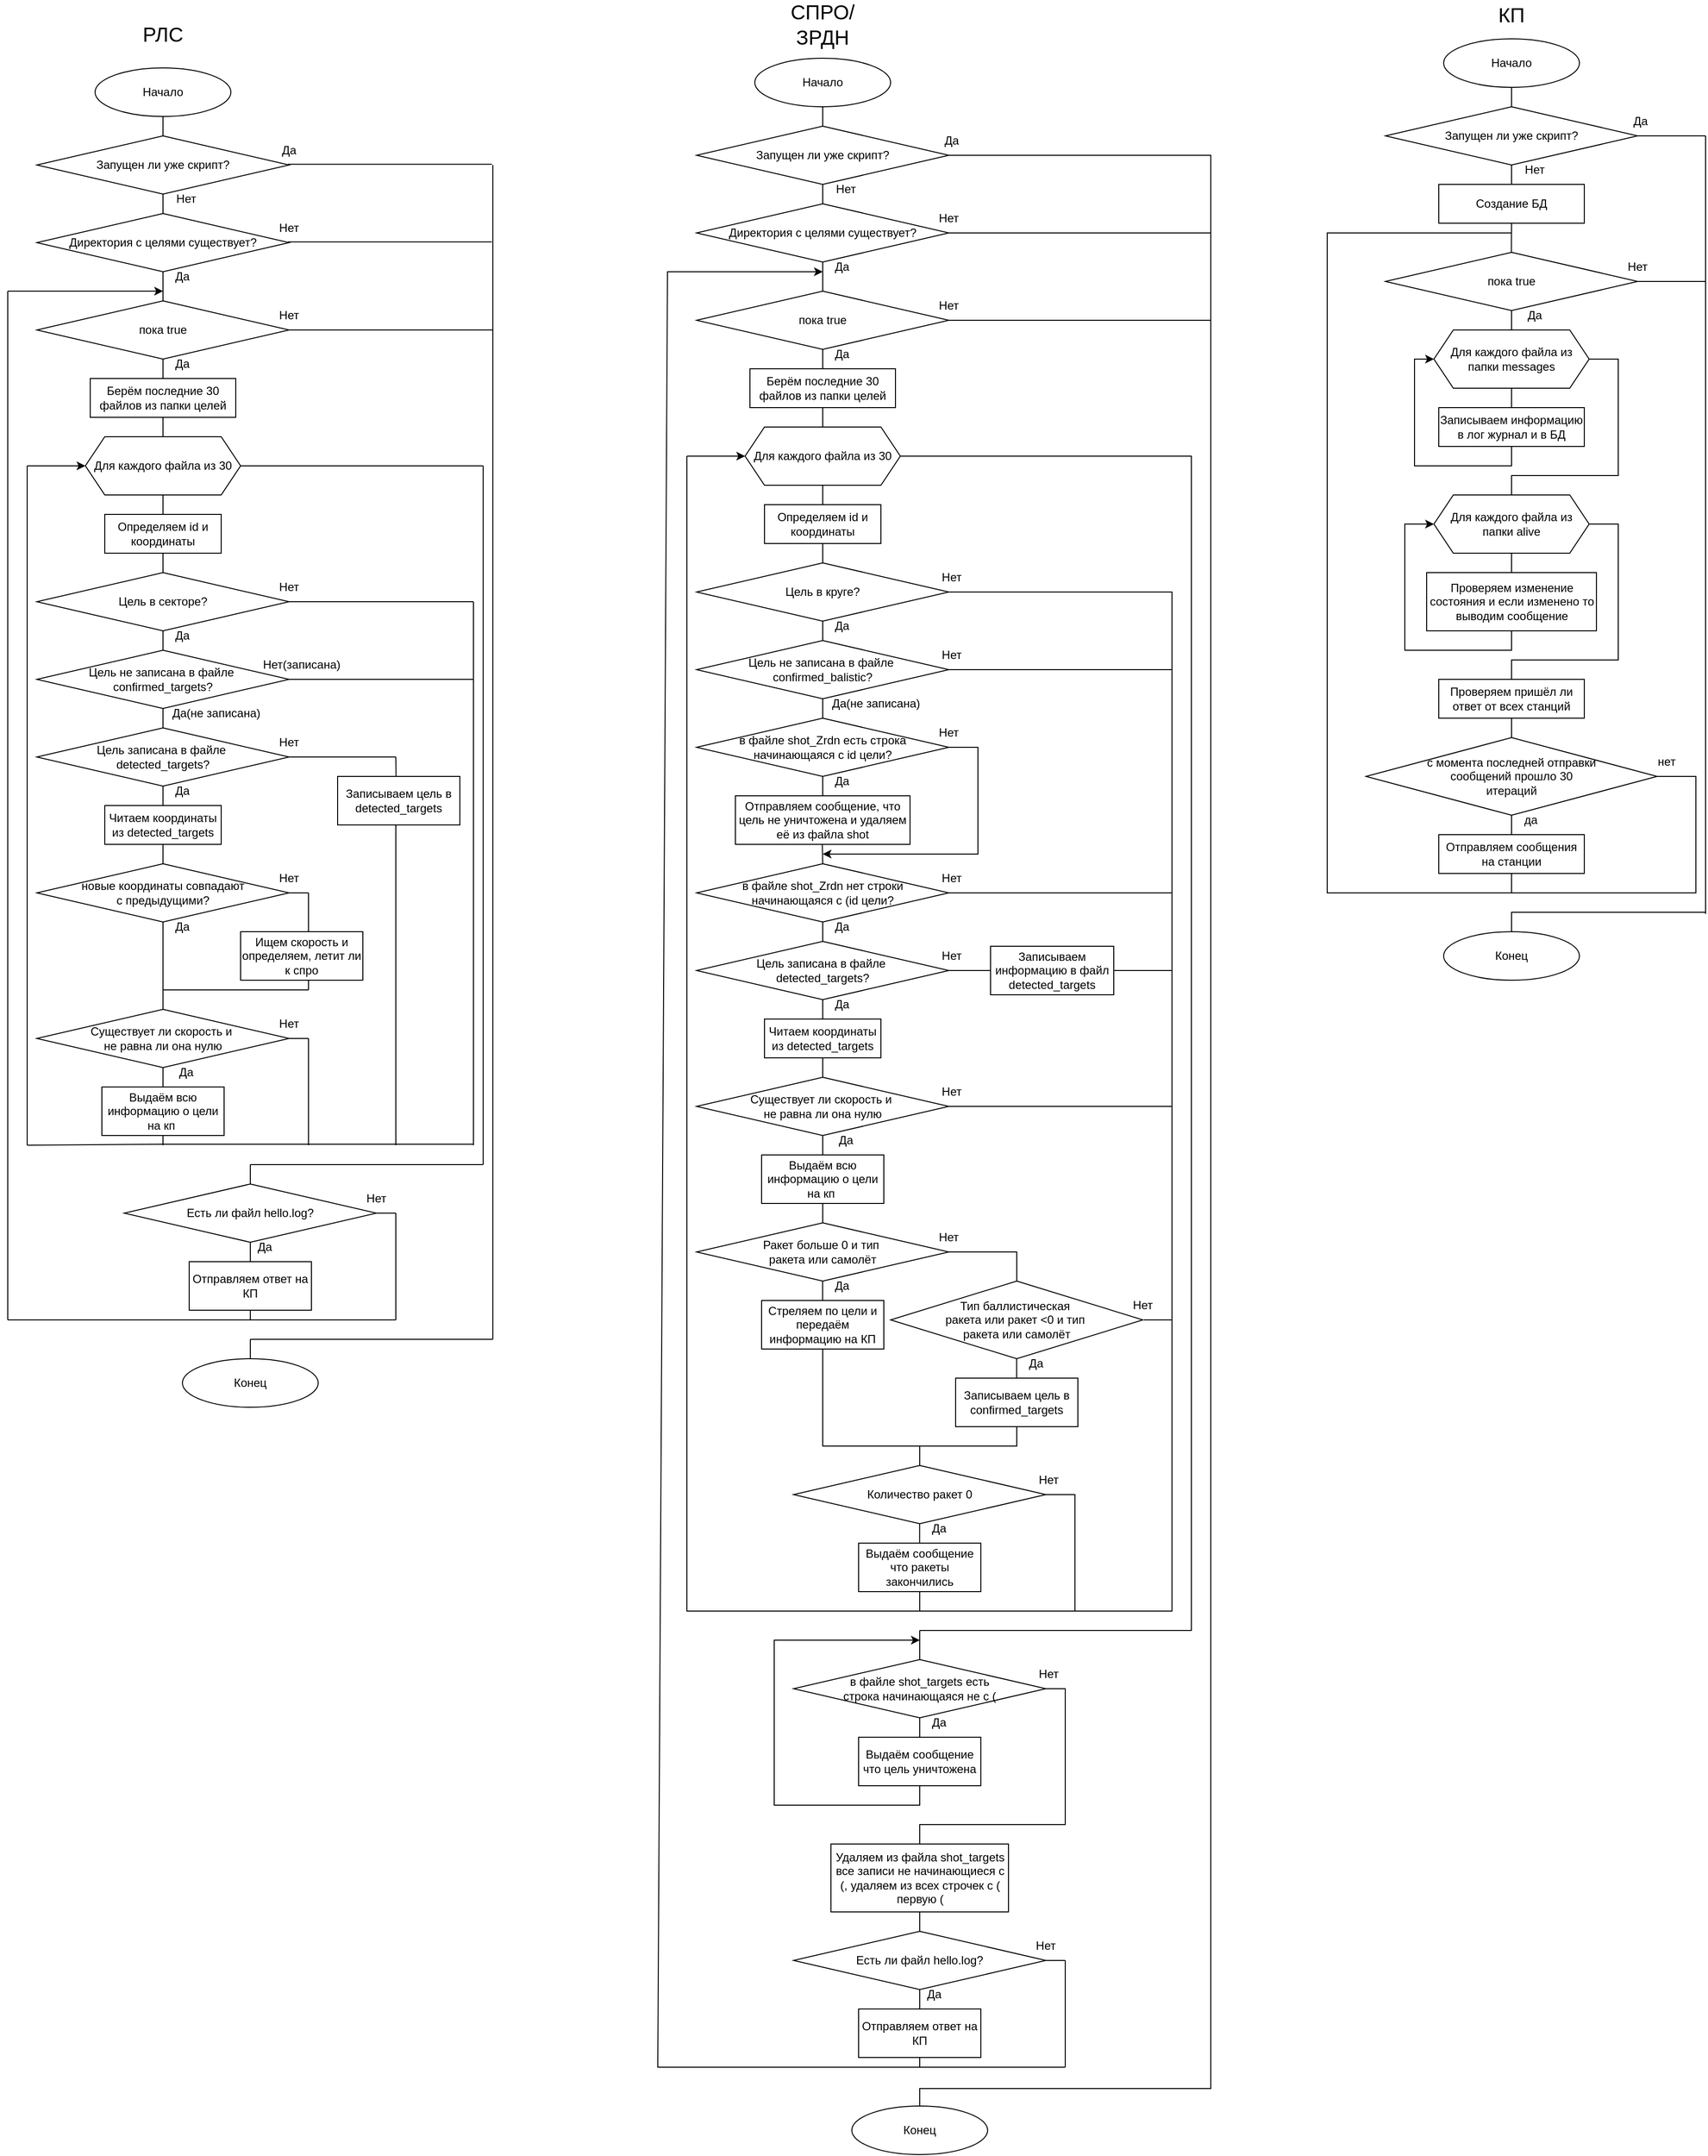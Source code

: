 <mxfile version="24.2.2" type="device">
  <diagram name="Страница — 1" id="NIEix_2eRefCxbuhjuAI">
    <mxGraphModel dx="1235" dy="665" grid="1" gridSize="10" guides="1" tooltips="1" connect="1" arrows="1" fold="1" page="0" pageScale="1" pageWidth="827" pageHeight="1169" math="0" shadow="0">
      <root>
        <mxCell id="0" />
        <mxCell id="1" parent="0" />
        <mxCell id="HSKEiskq7TPcoVnGIEx2-1" value="Начало" style="ellipse;whiteSpace=wrap;html=1;" parent="1" vertex="1">
          <mxGeometry x="110" y="90" width="140" height="50" as="geometry" />
        </mxCell>
        <mxCell id="HSKEiskq7TPcoVnGIEx2-3" value="&lt;font style=&quot;font-size: 21px;&quot;&gt;РЛС&lt;/font&gt;" style="text;html=1;align=center;verticalAlign=middle;whiteSpace=wrap;rounded=0;" parent="1" vertex="1">
          <mxGeometry x="150" y="40" width="60" height="30" as="geometry" />
        </mxCell>
        <mxCell id="HSKEiskq7TPcoVnGIEx2-4" value="Запущен ли уже скрипт?" style="rhombus;whiteSpace=wrap;html=1;" parent="1" vertex="1">
          <mxGeometry x="50" y="160" width="260" height="60" as="geometry" />
        </mxCell>
        <mxCell id="HSKEiskq7TPcoVnGIEx2-5" value="" style="endArrow=none;html=1;rounded=0;exitX=0.5;exitY=0;exitDx=0;exitDy=0;" parent="1" source="HSKEiskq7TPcoVnGIEx2-4" edge="1">
          <mxGeometry width="50" height="50" relative="1" as="geometry">
            <mxPoint x="130" y="190" as="sourcePoint" />
            <mxPoint x="180" y="140" as="targetPoint" />
          </mxGeometry>
        </mxCell>
        <mxCell id="HSKEiskq7TPcoVnGIEx2-9" value="Директория с целями существует?" style="rhombus;whiteSpace=wrap;html=1;" parent="1" vertex="1">
          <mxGeometry x="50" y="240" width="260" height="60" as="geometry" />
        </mxCell>
        <mxCell id="HSKEiskq7TPcoVnGIEx2-10" value="" style="endArrow=none;html=1;rounded=0;exitX=0.5;exitY=0;exitDx=0;exitDy=0;" parent="1" source="HSKEiskq7TPcoVnGIEx2-19" edge="1">
          <mxGeometry width="50" height="50" relative="1" as="geometry">
            <mxPoint x="180" y="320" as="sourcePoint" />
            <mxPoint x="180" y="300" as="targetPoint" />
          </mxGeometry>
        </mxCell>
        <mxCell id="HSKEiskq7TPcoVnGIEx2-11" value="Да" style="text;html=1;align=center;verticalAlign=middle;whiteSpace=wrap;rounded=0;" parent="1" vertex="1">
          <mxGeometry x="170" y="290" width="60" height="30" as="geometry" />
        </mxCell>
        <mxCell id="HSKEiskq7TPcoVnGIEx2-15" value="Да" style="text;html=1;align=center;verticalAlign=middle;whiteSpace=wrap;rounded=0;" parent="1" vertex="1">
          <mxGeometry x="280" y="160" width="60" height="30" as="geometry" />
        </mxCell>
        <mxCell id="HSKEiskq7TPcoVnGIEx2-19" value="пока true" style="rhombus;whiteSpace=wrap;html=1;" parent="1" vertex="1">
          <mxGeometry x="50" y="330" width="260" height="60" as="geometry" />
        </mxCell>
        <mxCell id="HSKEiskq7TPcoVnGIEx2-22" value="" style="endArrow=none;html=1;rounded=0;exitX=0.5;exitY=0;exitDx=0;exitDy=0;" parent="1" edge="1">
          <mxGeometry width="50" height="50" relative="1" as="geometry">
            <mxPoint x="180" y="420" as="sourcePoint" />
            <mxPoint x="180" y="390" as="targetPoint" />
          </mxGeometry>
        </mxCell>
        <mxCell id="HSKEiskq7TPcoVnGIEx2-23" value="Да" style="text;html=1;align=center;verticalAlign=middle;whiteSpace=wrap;rounded=0;" parent="1" vertex="1">
          <mxGeometry x="170" y="380" width="60" height="30" as="geometry" />
        </mxCell>
        <mxCell id="HSKEiskq7TPcoVnGIEx2-24" value="Берём последние 30 файлов из папки целей" style="rounded=0;whiteSpace=wrap;html=1;" parent="1" vertex="1">
          <mxGeometry x="105" y="410" width="150" height="40" as="geometry" />
        </mxCell>
        <mxCell id="HSKEiskq7TPcoVnGIEx2-25" value="" style="endArrow=none;html=1;rounded=0;" parent="1" edge="1">
          <mxGeometry width="50" height="50" relative="1" as="geometry">
            <mxPoint x="180" y="470" as="sourcePoint" />
            <mxPoint x="180" y="450" as="targetPoint" />
          </mxGeometry>
        </mxCell>
        <mxCell id="HSKEiskq7TPcoVnGIEx2-26" value="Для каждого файла из 30" style="shape=hexagon;perimeter=hexagonPerimeter2;whiteSpace=wrap;html=1;fixedSize=1;" parent="1" vertex="1">
          <mxGeometry x="100" y="470" width="160" height="60" as="geometry" />
        </mxCell>
        <mxCell id="HSKEiskq7TPcoVnGIEx2-27" value="Определяем id и координаты" style="rounded=0;whiteSpace=wrap;html=1;" parent="1" vertex="1">
          <mxGeometry x="120" y="550" width="120" height="40" as="geometry" />
        </mxCell>
        <mxCell id="HSKEiskq7TPcoVnGIEx2-28" value="" style="endArrow=none;html=1;rounded=0;exitX=0.5;exitY=0;exitDx=0;exitDy=0;" parent="1" source="HSKEiskq7TPcoVnGIEx2-27" edge="1">
          <mxGeometry width="50" height="50" relative="1" as="geometry">
            <mxPoint x="130" y="580" as="sourcePoint" />
            <mxPoint x="180" y="530" as="targetPoint" />
          </mxGeometry>
        </mxCell>
        <mxCell id="HSKEiskq7TPcoVnGIEx2-29" value="" style="endArrow=none;html=1;rounded=0;" parent="1" edge="1">
          <mxGeometry width="50" height="50" relative="1" as="geometry">
            <mxPoint x="180" y="610" as="sourcePoint" />
            <mxPoint x="180" y="590" as="targetPoint" />
          </mxGeometry>
        </mxCell>
        <mxCell id="HSKEiskq7TPcoVnGIEx2-30" value="Цель в секторе?" style="rhombus;whiteSpace=wrap;html=1;" parent="1" vertex="1">
          <mxGeometry x="50" y="610" width="260" height="60" as="geometry" />
        </mxCell>
        <mxCell id="HSKEiskq7TPcoVnGIEx2-31" value="" style="endArrow=none;html=1;rounded=0;" parent="1" edge="1">
          <mxGeometry width="50" height="50" relative="1" as="geometry">
            <mxPoint x="310" y="640" as="sourcePoint" />
            <mxPoint x="500" y="640" as="targetPoint" />
          </mxGeometry>
        </mxCell>
        <mxCell id="HSKEiskq7TPcoVnGIEx2-32" value="" style="endArrow=none;html=1;rounded=0;" parent="1" edge="1">
          <mxGeometry width="50" height="50" relative="1" as="geometry">
            <mxPoint x="180" y="690" as="sourcePoint" />
            <mxPoint x="180" y="670" as="targetPoint" />
          </mxGeometry>
        </mxCell>
        <mxCell id="HSKEiskq7TPcoVnGIEx2-33" value="Да" style="text;html=1;align=center;verticalAlign=middle;whiteSpace=wrap;rounded=0;" parent="1" vertex="1">
          <mxGeometry x="170" y="660" width="60" height="30" as="geometry" />
        </mxCell>
        <mxCell id="HSKEiskq7TPcoVnGIEx2-36" value="Цель не записана в файле&amp;nbsp;&lt;div&gt;confirmed_targets?&lt;/div&gt;" style="rhombus;whiteSpace=wrap;html=1;" parent="1" vertex="1">
          <mxGeometry x="50" y="690" width="260" height="60" as="geometry" />
        </mxCell>
        <mxCell id="HSKEiskq7TPcoVnGIEx2-37" value="" style="endArrow=none;html=1;rounded=0;" parent="1" edge="1">
          <mxGeometry width="50" height="50" relative="1" as="geometry">
            <mxPoint x="180" y="770" as="sourcePoint" />
            <mxPoint x="180" y="750" as="targetPoint" />
          </mxGeometry>
        </mxCell>
        <mxCell id="HSKEiskq7TPcoVnGIEx2-38" value="Да(не записана)" style="text;html=1;align=center;verticalAlign=middle;whiteSpace=wrap;rounded=0;" parent="1" vertex="1">
          <mxGeometry x="160" y="740" width="150" height="30" as="geometry" />
        </mxCell>
        <mxCell id="HSKEiskq7TPcoVnGIEx2-41" value="" style="endArrow=none;html=1;rounded=0;" parent="1" edge="1">
          <mxGeometry width="50" height="50" relative="1" as="geometry">
            <mxPoint x="310" y="720" as="sourcePoint" />
            <mxPoint x="500" y="720" as="targetPoint" />
          </mxGeometry>
        </mxCell>
        <mxCell id="HSKEiskq7TPcoVnGIEx2-42" value="Цель записана в файле&amp;nbsp;&lt;div&gt;detected_targets?&lt;/div&gt;" style="rhombus;whiteSpace=wrap;html=1;" parent="1" vertex="1">
          <mxGeometry x="50" y="770" width="260" height="60" as="geometry" />
        </mxCell>
        <mxCell id="HSKEiskq7TPcoVnGIEx2-43" value="" style="endArrow=none;html=1;rounded=0;" parent="1" edge="1">
          <mxGeometry width="50" height="50" relative="1" as="geometry">
            <mxPoint x="180" y="850" as="sourcePoint" />
            <mxPoint x="180" y="830" as="targetPoint" />
          </mxGeometry>
        </mxCell>
        <mxCell id="HSKEiskq7TPcoVnGIEx2-44" value="Да" style="text;html=1;align=center;verticalAlign=middle;whiteSpace=wrap;rounded=0;" parent="1" vertex="1">
          <mxGeometry x="170" y="820" width="60" height="30" as="geometry" />
        </mxCell>
        <mxCell id="HSKEiskq7TPcoVnGIEx2-46" value="Читаем координаты из detected_targets" style="rounded=0;whiteSpace=wrap;html=1;" parent="1" vertex="1">
          <mxGeometry x="120" y="850" width="120" height="40" as="geometry" />
        </mxCell>
        <mxCell id="HSKEiskq7TPcoVnGIEx2-47" value="" style="endArrow=none;html=1;rounded=0;" parent="1" edge="1">
          <mxGeometry width="50" height="50" relative="1" as="geometry">
            <mxPoint x="180" y="910" as="sourcePoint" />
            <mxPoint x="180" y="890" as="targetPoint" />
          </mxGeometry>
        </mxCell>
        <mxCell id="HSKEiskq7TPcoVnGIEx2-48" value="новые координаты&amp;nbsp;&lt;span style=&quot;background-color: initial;&quot;&gt;совпадают&lt;/span&gt;&lt;div&gt;&lt;div&gt;с предыдущими?&lt;/div&gt;&lt;/div&gt;" style="rhombus;whiteSpace=wrap;html=1;" parent="1" vertex="1">
          <mxGeometry x="50" y="910" width="260" height="60" as="geometry" />
        </mxCell>
        <mxCell id="HSKEiskq7TPcoVnGIEx2-49" value="" style="endArrow=none;html=1;rounded=0;" parent="1" edge="1">
          <mxGeometry width="50" height="50" relative="1" as="geometry">
            <mxPoint x="180" y="1040" as="sourcePoint" />
            <mxPoint x="180" y="970" as="targetPoint" />
          </mxGeometry>
        </mxCell>
        <mxCell id="HSKEiskq7TPcoVnGIEx2-50" value="Да" style="text;html=1;align=center;verticalAlign=middle;whiteSpace=wrap;rounded=0;" parent="1" vertex="1">
          <mxGeometry x="170" y="960" width="60" height="30" as="geometry" />
        </mxCell>
        <mxCell id="HSKEiskq7TPcoVnGIEx2-51" value="" style="endArrow=none;html=1;rounded=0;" parent="1" source="HSKEiskq7TPcoVnGIEx2-9" edge="1">
          <mxGeometry width="50" height="50" relative="1" as="geometry">
            <mxPoint x="130" y="270" as="sourcePoint" />
            <mxPoint x="180" y="220" as="targetPoint" />
          </mxGeometry>
        </mxCell>
        <mxCell id="HSKEiskq7TPcoVnGIEx2-55" value="" style="endArrow=none;html=1;rounded=0;" parent="1" edge="1">
          <mxGeometry width="50" height="50" relative="1" as="geometry">
            <mxPoint x="310" y="940" as="sourcePoint" />
            <mxPoint x="330" y="940" as="targetPoint" />
          </mxGeometry>
        </mxCell>
        <mxCell id="HSKEiskq7TPcoVnGIEx2-56" value="" style="endArrow=none;html=1;rounded=0;" parent="1" edge="1">
          <mxGeometry width="50" height="50" relative="1" as="geometry">
            <mxPoint x="330" y="980" as="sourcePoint" />
            <mxPoint x="330" y="940" as="targetPoint" />
          </mxGeometry>
        </mxCell>
        <mxCell id="HSKEiskq7TPcoVnGIEx2-58" value="Ищем скорость и определяем, летит ли к спро" style="rounded=0;whiteSpace=wrap;html=1;" parent="1" vertex="1">
          <mxGeometry x="260" y="980" width="126" height="50" as="geometry" />
        </mxCell>
        <mxCell id="HSKEiskq7TPcoVnGIEx2-59" value="Нет" style="text;html=1;align=center;verticalAlign=middle;whiteSpace=wrap;rounded=0;" parent="1" vertex="1">
          <mxGeometry x="280" y="910" width="60" height="30" as="geometry" />
        </mxCell>
        <mxCell id="HSKEiskq7TPcoVnGIEx2-60" value="" style="endArrow=none;html=1;rounded=0;" parent="1" edge="1">
          <mxGeometry width="50" height="50" relative="1" as="geometry">
            <mxPoint x="330" y="1040" as="sourcePoint" />
            <mxPoint x="330" y="1030" as="targetPoint" />
          </mxGeometry>
        </mxCell>
        <mxCell id="HSKEiskq7TPcoVnGIEx2-61" value="" style="endArrow=none;html=1;rounded=0;" parent="1" edge="1">
          <mxGeometry width="50" height="50" relative="1" as="geometry">
            <mxPoint x="180" y="1040" as="sourcePoint" />
            <mxPoint x="330" y="1040" as="targetPoint" />
          </mxGeometry>
        </mxCell>
        <mxCell id="HSKEiskq7TPcoVnGIEx2-62" value="" style="endArrow=none;html=1;rounded=0;" parent="1" edge="1">
          <mxGeometry width="50" height="50" relative="1" as="geometry">
            <mxPoint x="180" y="1060" as="sourcePoint" />
            <mxPoint x="180" y="1040" as="targetPoint" />
          </mxGeometry>
        </mxCell>
        <mxCell id="HSKEiskq7TPcoVnGIEx2-63" value="Существует ли скорость и&amp;nbsp;&lt;div&gt;не&lt;span style=&quot;background-color: initial;&quot;&gt;&amp;nbsp;равна ли она нулю&lt;/span&gt;&lt;/div&gt;" style="rhombus;whiteSpace=wrap;html=1;" parent="1" vertex="1">
          <mxGeometry x="50" y="1060" width="260" height="60" as="geometry" />
        </mxCell>
        <mxCell id="HSKEiskq7TPcoVnGIEx2-64" value="" style="endArrow=none;html=1;rounded=0;" parent="1" edge="1">
          <mxGeometry width="50" height="50" relative="1" as="geometry">
            <mxPoint x="180" y="1140" as="sourcePoint" />
            <mxPoint x="180" y="1120" as="targetPoint" />
          </mxGeometry>
        </mxCell>
        <mxCell id="HSKEiskq7TPcoVnGIEx2-65" value="Да" style="text;html=1;align=center;verticalAlign=middle;whiteSpace=wrap;rounded=0;" parent="1" vertex="1">
          <mxGeometry x="174" y="1110" width="60" height="30" as="geometry" />
        </mxCell>
        <mxCell id="HSKEiskq7TPcoVnGIEx2-66" value="Выдаём всю информацию о цели на кп&amp;nbsp;" style="rounded=0;whiteSpace=wrap;html=1;" parent="1" vertex="1">
          <mxGeometry x="117" y="1140" width="126" height="50" as="geometry" />
        </mxCell>
        <mxCell id="HSKEiskq7TPcoVnGIEx2-68" value="" style="endArrow=none;html=1;rounded=0;" parent="1" edge="1">
          <mxGeometry width="50" height="50" relative="1" as="geometry">
            <mxPoint x="310" y="1090" as="sourcePoint" />
            <mxPoint x="330" y="1090" as="targetPoint" />
          </mxGeometry>
        </mxCell>
        <mxCell id="HSKEiskq7TPcoVnGIEx2-69" value="" style="endArrow=none;html=1;rounded=0;" parent="1" edge="1">
          <mxGeometry width="50" height="50" relative="1" as="geometry">
            <mxPoint x="330" y="1200" as="sourcePoint" />
            <mxPoint x="330" y="1090" as="targetPoint" />
          </mxGeometry>
        </mxCell>
        <mxCell id="HSKEiskq7TPcoVnGIEx2-70" value="Нет" style="text;html=1;align=center;verticalAlign=middle;whiteSpace=wrap;rounded=0;" parent="1" vertex="1">
          <mxGeometry x="280" y="1060" width="60" height="30" as="geometry" />
        </mxCell>
        <mxCell id="HSKEiskq7TPcoVnGIEx2-71" value="" style="endArrow=none;html=1;rounded=0;" parent="1" edge="1">
          <mxGeometry width="50" height="50" relative="1" as="geometry">
            <mxPoint x="180" y="1199" as="sourcePoint" />
            <mxPoint x="500" y="1199" as="targetPoint" />
          </mxGeometry>
        </mxCell>
        <mxCell id="HSKEiskq7TPcoVnGIEx2-72" value="" style="endArrow=none;html=1;rounded=0;" parent="1" edge="1">
          <mxGeometry width="50" height="50" relative="1" as="geometry">
            <mxPoint x="180" y="1200" as="sourcePoint" />
            <mxPoint x="180" y="1190" as="targetPoint" />
          </mxGeometry>
        </mxCell>
        <mxCell id="HSKEiskq7TPcoVnGIEx2-73" value="" style="endArrow=none;html=1;rounded=0;" parent="1" edge="1">
          <mxGeometry width="50" height="50" relative="1" as="geometry">
            <mxPoint x="310" y="800" as="sourcePoint" />
            <mxPoint x="420" y="800" as="targetPoint" />
          </mxGeometry>
        </mxCell>
        <mxCell id="HSKEiskq7TPcoVnGIEx2-74" value="Нет" style="text;html=1;align=center;verticalAlign=middle;whiteSpace=wrap;rounded=0;" parent="1" vertex="1">
          <mxGeometry x="280" y="770" width="60" height="30" as="geometry" />
        </mxCell>
        <mxCell id="HSKEiskq7TPcoVnGIEx2-75" value="Записываем цель в detected_targets" style="rounded=0;whiteSpace=wrap;html=1;" parent="1" vertex="1">
          <mxGeometry x="360" y="820" width="126" height="50" as="geometry" />
        </mxCell>
        <mxCell id="HSKEiskq7TPcoVnGIEx2-76" value="" style="endArrow=none;html=1;rounded=0;exitX=0.478;exitY=-0.006;exitDx=0;exitDy=0;exitPerimeter=0;" parent="1" source="HSKEiskq7TPcoVnGIEx2-75" edge="1">
          <mxGeometry width="50" height="50" relative="1" as="geometry">
            <mxPoint x="370" y="850" as="sourcePoint" />
            <mxPoint x="420" y="800" as="targetPoint" />
          </mxGeometry>
        </mxCell>
        <mxCell id="HSKEiskq7TPcoVnGIEx2-77" value="" style="endArrow=none;html=1;rounded=0;" parent="1" edge="1">
          <mxGeometry width="50" height="50" relative="1" as="geometry">
            <mxPoint x="420" y="1200" as="sourcePoint" />
            <mxPoint x="420" y="870" as="targetPoint" />
          </mxGeometry>
        </mxCell>
        <mxCell id="HSKEiskq7TPcoVnGIEx2-79" value="Нет(записана)" style="text;html=1;align=center;verticalAlign=middle;whiteSpace=wrap;rounded=0;" parent="1" vertex="1">
          <mxGeometry x="293" y="690" width="60" height="30" as="geometry" />
        </mxCell>
        <mxCell id="HSKEiskq7TPcoVnGIEx2-80" value="Нет" style="text;html=1;align=center;verticalAlign=middle;whiteSpace=wrap;rounded=0;" parent="1" vertex="1">
          <mxGeometry x="280" y="610" width="60" height="30" as="geometry" />
        </mxCell>
        <mxCell id="HSKEiskq7TPcoVnGIEx2-81" value="" style="endArrow=none;html=1;rounded=0;" parent="1" edge="1">
          <mxGeometry width="50" height="50" relative="1" as="geometry">
            <mxPoint x="500" y="1200" as="sourcePoint" />
            <mxPoint x="500" y="640" as="targetPoint" />
          </mxGeometry>
        </mxCell>
        <mxCell id="HSKEiskq7TPcoVnGIEx2-82" value="" style="endArrow=none;html=1;rounded=0;" parent="1" edge="1">
          <mxGeometry width="50" height="50" relative="1" as="geometry">
            <mxPoint x="40" y="1200" as="sourcePoint" />
            <mxPoint x="180" y="1199" as="targetPoint" />
          </mxGeometry>
        </mxCell>
        <mxCell id="HSKEiskq7TPcoVnGIEx2-84" value="" style="endArrow=none;html=1;rounded=0;" parent="1" edge="1">
          <mxGeometry width="50" height="50" relative="1" as="geometry">
            <mxPoint x="40" y="1200" as="sourcePoint" />
            <mxPoint x="40" y="500" as="targetPoint" />
          </mxGeometry>
        </mxCell>
        <mxCell id="HSKEiskq7TPcoVnGIEx2-85" value="" style="endArrow=classic;html=1;rounded=0;entryX=0;entryY=0.5;entryDx=0;entryDy=0;" parent="1" target="HSKEiskq7TPcoVnGIEx2-26" edge="1">
          <mxGeometry width="50" height="50" relative="1" as="geometry">
            <mxPoint x="40" y="500" as="sourcePoint" />
            <mxPoint x="90" y="450" as="targetPoint" />
          </mxGeometry>
        </mxCell>
        <mxCell id="HSKEiskq7TPcoVnGIEx2-86" value="" style="endArrow=none;html=1;rounded=0;" parent="1" edge="1">
          <mxGeometry width="50" height="50" relative="1" as="geometry">
            <mxPoint x="260" y="500" as="sourcePoint" />
            <mxPoint x="510" y="500" as="targetPoint" />
          </mxGeometry>
        </mxCell>
        <mxCell id="HSKEiskq7TPcoVnGIEx2-87" value="" style="endArrow=none;html=1;rounded=0;" parent="1" edge="1">
          <mxGeometry width="50" height="50" relative="1" as="geometry">
            <mxPoint x="510" y="1220" as="sourcePoint" />
            <mxPoint x="510" y="500" as="targetPoint" />
          </mxGeometry>
        </mxCell>
        <mxCell id="HSKEiskq7TPcoVnGIEx2-88" value="" style="endArrow=none;html=1;rounded=0;" parent="1" edge="1">
          <mxGeometry width="50" height="50" relative="1" as="geometry">
            <mxPoint x="270" y="1220" as="sourcePoint" />
            <mxPoint x="510" y="1220" as="targetPoint" />
          </mxGeometry>
        </mxCell>
        <mxCell id="HSKEiskq7TPcoVnGIEx2-89" value="" style="endArrow=none;html=1;rounded=0;" parent="1" edge="1">
          <mxGeometry width="50" height="50" relative="1" as="geometry">
            <mxPoint x="270" y="1240" as="sourcePoint" />
            <mxPoint x="270" y="1220" as="targetPoint" />
          </mxGeometry>
        </mxCell>
        <mxCell id="HSKEiskq7TPcoVnGIEx2-90" value="Есть ли файл hello.log?" style="rhombus;whiteSpace=wrap;html=1;" parent="1" vertex="1">
          <mxGeometry x="140" y="1240" width="260" height="60" as="geometry" />
        </mxCell>
        <mxCell id="HSKEiskq7TPcoVnGIEx2-91" value="" style="endArrow=none;html=1;rounded=0;" parent="1" edge="1">
          <mxGeometry width="50" height="50" relative="1" as="geometry">
            <mxPoint x="270" y="1320" as="sourcePoint" />
            <mxPoint x="270" y="1300" as="targetPoint" />
          </mxGeometry>
        </mxCell>
        <mxCell id="HSKEiskq7TPcoVnGIEx2-92" value="Да" style="text;html=1;align=center;verticalAlign=middle;whiteSpace=wrap;rounded=0;" parent="1" vertex="1">
          <mxGeometry x="255" y="1290" width="60" height="30" as="geometry" />
        </mxCell>
        <mxCell id="HSKEiskq7TPcoVnGIEx2-94" value="Отправляем ответ на КП" style="rounded=0;whiteSpace=wrap;html=1;" parent="1" vertex="1">
          <mxGeometry x="207" y="1320" width="126" height="50" as="geometry" />
        </mxCell>
        <mxCell id="HSKEiskq7TPcoVnGIEx2-95" value="" style="endArrow=none;html=1;rounded=0;" parent="1" edge="1">
          <mxGeometry width="50" height="50" relative="1" as="geometry">
            <mxPoint x="400" y="1270" as="sourcePoint" />
            <mxPoint x="420" y="1270" as="targetPoint" />
          </mxGeometry>
        </mxCell>
        <mxCell id="HSKEiskq7TPcoVnGIEx2-96" value="" style="endArrow=none;html=1;rounded=0;" parent="1" edge="1">
          <mxGeometry width="50" height="50" relative="1" as="geometry">
            <mxPoint x="420" y="1380" as="sourcePoint" />
            <mxPoint x="420" y="1270" as="targetPoint" />
          </mxGeometry>
        </mxCell>
        <mxCell id="HSKEiskq7TPcoVnGIEx2-97" value="Нет" style="text;html=1;align=center;verticalAlign=middle;whiteSpace=wrap;rounded=0;" parent="1" vertex="1">
          <mxGeometry x="370" y="1240" width="60" height="30" as="geometry" />
        </mxCell>
        <mxCell id="HSKEiskq7TPcoVnGIEx2-98" value="" style="endArrow=none;html=1;rounded=0;" parent="1" edge="1">
          <mxGeometry width="50" height="50" relative="1" as="geometry">
            <mxPoint x="20" y="1380" as="sourcePoint" />
            <mxPoint x="420" y="1380" as="targetPoint" />
          </mxGeometry>
        </mxCell>
        <mxCell id="HSKEiskq7TPcoVnGIEx2-99" value="" style="endArrow=none;html=1;rounded=0;" parent="1" edge="1">
          <mxGeometry width="50" height="50" relative="1" as="geometry">
            <mxPoint x="270" y="1380" as="sourcePoint" />
            <mxPoint x="270" y="1370" as="targetPoint" />
          </mxGeometry>
        </mxCell>
        <mxCell id="HSKEiskq7TPcoVnGIEx2-100" value="" style="endArrow=none;html=1;rounded=0;" parent="1" edge="1">
          <mxGeometry width="50" height="50" relative="1" as="geometry">
            <mxPoint x="20" y="320" as="sourcePoint" />
            <mxPoint x="20" y="1380" as="targetPoint" />
          </mxGeometry>
        </mxCell>
        <mxCell id="HSKEiskq7TPcoVnGIEx2-101" value="" style="endArrow=classic;html=1;rounded=0;" parent="1" edge="1">
          <mxGeometry width="50" height="50" relative="1" as="geometry">
            <mxPoint x="20" y="320" as="sourcePoint" />
            <mxPoint x="180" y="320" as="targetPoint" />
          </mxGeometry>
        </mxCell>
        <mxCell id="HSKEiskq7TPcoVnGIEx2-104" value="" style="endArrow=none;html=1;rounded=0;" parent="1" edge="1">
          <mxGeometry width="50" height="50" relative="1" as="geometry">
            <mxPoint x="310" y="360" as="sourcePoint" />
            <mxPoint x="520" y="360" as="targetPoint" />
          </mxGeometry>
        </mxCell>
        <mxCell id="HSKEiskq7TPcoVnGIEx2-105" value="" style="endArrow=none;html=1;rounded=0;" parent="1" edge="1">
          <mxGeometry width="50" height="50" relative="1" as="geometry">
            <mxPoint x="309" y="269.29" as="sourcePoint" />
            <mxPoint x="519" y="269.29" as="targetPoint" />
          </mxGeometry>
        </mxCell>
        <mxCell id="HSKEiskq7TPcoVnGIEx2-106" value="" style="endArrow=none;html=1;rounded=0;" parent="1" edge="1">
          <mxGeometry width="50" height="50" relative="1" as="geometry">
            <mxPoint x="309" y="189.29" as="sourcePoint" />
            <mxPoint x="519" y="189.29" as="targetPoint" />
          </mxGeometry>
        </mxCell>
        <mxCell id="HSKEiskq7TPcoVnGIEx2-107" value="" style="endArrow=none;html=1;rounded=0;" parent="1" edge="1">
          <mxGeometry width="50" height="50" relative="1" as="geometry">
            <mxPoint x="520" y="1400" as="sourcePoint" />
            <mxPoint x="520" y="190" as="targetPoint" />
          </mxGeometry>
        </mxCell>
        <mxCell id="HSKEiskq7TPcoVnGIEx2-108" value="" style="endArrow=none;html=1;rounded=0;" parent="1" edge="1">
          <mxGeometry width="50" height="50" relative="1" as="geometry">
            <mxPoint x="270" y="1400" as="sourcePoint" />
            <mxPoint x="520" y="1400" as="targetPoint" />
          </mxGeometry>
        </mxCell>
        <mxCell id="HSKEiskq7TPcoVnGIEx2-109" value="" style="endArrow=none;html=1;rounded=0;" parent="1" edge="1">
          <mxGeometry width="50" height="50" relative="1" as="geometry">
            <mxPoint x="270" y="1420" as="sourcePoint" />
            <mxPoint x="270" y="1400" as="targetPoint" />
          </mxGeometry>
        </mxCell>
        <mxCell id="HSKEiskq7TPcoVnGIEx2-110" value="Конец" style="ellipse;whiteSpace=wrap;html=1;" parent="1" vertex="1">
          <mxGeometry x="200" y="1420" width="140" height="50" as="geometry" />
        </mxCell>
        <mxCell id="HSKEiskq7TPcoVnGIEx2-111" value="Нет" style="text;html=1;align=center;verticalAlign=middle;whiteSpace=wrap;rounded=0;" parent="1" vertex="1">
          <mxGeometry x="280" y="330" width="60" height="30" as="geometry" />
        </mxCell>
        <mxCell id="HSKEiskq7TPcoVnGIEx2-112" value="Нет" style="text;html=1;align=center;verticalAlign=middle;whiteSpace=wrap;rounded=0;" parent="1" vertex="1">
          <mxGeometry x="280" y="240" width="60" height="30" as="geometry" />
        </mxCell>
        <mxCell id="HSKEiskq7TPcoVnGIEx2-113" value="Нет" style="text;html=1;align=center;verticalAlign=middle;whiteSpace=wrap;rounded=0;" parent="1" vertex="1">
          <mxGeometry x="174" y="210" width="60" height="30" as="geometry" />
        </mxCell>
        <mxCell id="YSHtZD45V2EuvyDfiXRb-1" value="&lt;span style=&quot;font-size: 21px;&quot;&gt;СПРО/ЗРДН&lt;/span&gt;" style="text;html=1;align=center;verticalAlign=middle;whiteSpace=wrap;rounded=0;" parent="1" vertex="1">
          <mxGeometry x="830" y="30" width="60" height="30" as="geometry" />
        </mxCell>
        <mxCell id="YSHtZD45V2EuvyDfiXRb-2" value="Начало" style="ellipse;whiteSpace=wrap;html=1;" parent="1" vertex="1">
          <mxGeometry x="790" y="80" width="140" height="50" as="geometry" />
        </mxCell>
        <mxCell id="YSHtZD45V2EuvyDfiXRb-3" value="" style="endArrow=none;html=1;rounded=0;exitX=0.5;exitY=0;exitDx=0;exitDy=0;" parent="1" edge="1">
          <mxGeometry width="50" height="50" relative="1" as="geometry">
            <mxPoint x="860" y="150" as="sourcePoint" />
            <mxPoint x="860" y="130" as="targetPoint" />
          </mxGeometry>
        </mxCell>
        <mxCell id="YSHtZD45V2EuvyDfiXRb-4" value="Запущен ли уже скрипт?" style="rhombus;whiteSpace=wrap;html=1;" parent="1" vertex="1">
          <mxGeometry x="730" y="150" width="260" height="60" as="geometry" />
        </mxCell>
        <mxCell id="YSHtZD45V2EuvyDfiXRb-5" value="" style="endArrow=none;html=1;rounded=0;exitX=0.5;exitY=0;exitDx=0;exitDy=0;" parent="1" source="YSHtZD45V2EuvyDfiXRb-4" edge="1">
          <mxGeometry width="50" height="50" relative="1" as="geometry">
            <mxPoint x="810" y="180" as="sourcePoint" />
            <mxPoint x="860" y="130" as="targetPoint" />
          </mxGeometry>
        </mxCell>
        <mxCell id="YSHtZD45V2EuvyDfiXRb-6" value="Директория с целями существует?" style="rhombus;whiteSpace=wrap;html=1;" parent="1" vertex="1">
          <mxGeometry x="730" y="230" width="260" height="60" as="geometry" />
        </mxCell>
        <mxCell id="YSHtZD45V2EuvyDfiXRb-7" value="" style="endArrow=none;html=1;rounded=0;exitX=0.5;exitY=0;exitDx=0;exitDy=0;" parent="1" source="YSHtZD45V2EuvyDfiXRb-10" edge="1">
          <mxGeometry width="50" height="50" relative="1" as="geometry">
            <mxPoint x="860" y="310" as="sourcePoint" />
            <mxPoint x="860" y="290" as="targetPoint" />
          </mxGeometry>
        </mxCell>
        <mxCell id="YSHtZD45V2EuvyDfiXRb-8" value="Да" style="text;html=1;align=center;verticalAlign=middle;whiteSpace=wrap;rounded=0;" parent="1" vertex="1">
          <mxGeometry x="850" y="280" width="60" height="30" as="geometry" />
        </mxCell>
        <mxCell id="YSHtZD45V2EuvyDfiXRb-9" value="Да" style="text;html=1;align=center;verticalAlign=middle;whiteSpace=wrap;rounded=0;" parent="1" vertex="1">
          <mxGeometry x="963" y="150" width="60" height="30" as="geometry" />
        </mxCell>
        <mxCell id="YSHtZD45V2EuvyDfiXRb-10" value="пока true" style="rhombus;whiteSpace=wrap;html=1;" parent="1" vertex="1">
          <mxGeometry x="730" y="320" width="260" height="60" as="geometry" />
        </mxCell>
        <mxCell id="YSHtZD45V2EuvyDfiXRb-11" value="" style="endArrow=none;html=1;rounded=0;exitX=0.5;exitY=0;exitDx=0;exitDy=0;" parent="1" edge="1">
          <mxGeometry width="50" height="50" relative="1" as="geometry">
            <mxPoint x="860" y="410" as="sourcePoint" />
            <mxPoint x="860" y="380" as="targetPoint" />
          </mxGeometry>
        </mxCell>
        <mxCell id="YSHtZD45V2EuvyDfiXRb-12" value="Да" style="text;html=1;align=center;verticalAlign=middle;whiteSpace=wrap;rounded=0;" parent="1" vertex="1">
          <mxGeometry x="850" y="370" width="60" height="30" as="geometry" />
        </mxCell>
        <mxCell id="YSHtZD45V2EuvyDfiXRb-13" value="Берём последние 30 файлов из папки целей" style="rounded=0;whiteSpace=wrap;html=1;" parent="1" vertex="1">
          <mxGeometry x="785" y="400" width="150" height="40" as="geometry" />
        </mxCell>
        <mxCell id="YSHtZD45V2EuvyDfiXRb-14" value="" style="endArrow=none;html=1;rounded=0;" parent="1" edge="1">
          <mxGeometry width="50" height="50" relative="1" as="geometry">
            <mxPoint x="860" y="460" as="sourcePoint" />
            <mxPoint x="860" y="440" as="targetPoint" />
          </mxGeometry>
        </mxCell>
        <mxCell id="YSHtZD45V2EuvyDfiXRb-15" value="Для каждого файла из 30" style="shape=hexagon;perimeter=hexagonPerimeter2;whiteSpace=wrap;html=1;fixedSize=1;" parent="1" vertex="1">
          <mxGeometry x="780" y="460" width="160" height="60" as="geometry" />
        </mxCell>
        <mxCell id="YSHtZD45V2EuvyDfiXRb-16" value="Определяем id и координаты" style="rounded=0;whiteSpace=wrap;html=1;" parent="1" vertex="1">
          <mxGeometry x="800" y="540" width="120" height="40" as="geometry" />
        </mxCell>
        <mxCell id="YSHtZD45V2EuvyDfiXRb-17" value="" style="endArrow=none;html=1;rounded=0;exitX=0.5;exitY=0;exitDx=0;exitDy=0;" parent="1" source="YSHtZD45V2EuvyDfiXRb-16" edge="1">
          <mxGeometry width="50" height="50" relative="1" as="geometry">
            <mxPoint x="810" y="570" as="sourcePoint" />
            <mxPoint x="860" y="520" as="targetPoint" />
          </mxGeometry>
        </mxCell>
        <mxCell id="YSHtZD45V2EuvyDfiXRb-18" value="" style="endArrow=none;html=1;rounded=0;" parent="1" edge="1">
          <mxGeometry width="50" height="50" relative="1" as="geometry">
            <mxPoint x="860" y="600" as="sourcePoint" />
            <mxPoint x="860" y="580" as="targetPoint" />
          </mxGeometry>
        </mxCell>
        <mxCell id="YSHtZD45V2EuvyDfiXRb-19" value="" style="endArrow=none;html=1;rounded=0;" parent="1" source="YSHtZD45V2EuvyDfiXRb-6" edge="1">
          <mxGeometry width="50" height="50" relative="1" as="geometry">
            <mxPoint x="810" y="260" as="sourcePoint" />
            <mxPoint x="860" y="210" as="targetPoint" />
          </mxGeometry>
        </mxCell>
        <mxCell id="YSHtZD45V2EuvyDfiXRb-20" value="" style="endArrow=classic;html=1;rounded=0;entryX=0;entryY=0.5;entryDx=0;entryDy=0;" parent="1" target="YSHtZD45V2EuvyDfiXRb-15" edge="1">
          <mxGeometry width="50" height="50" relative="1" as="geometry">
            <mxPoint x="720" y="490" as="sourcePoint" />
            <mxPoint x="770" y="440" as="targetPoint" />
          </mxGeometry>
        </mxCell>
        <mxCell id="YSHtZD45V2EuvyDfiXRb-21" value="Нет" style="text;html=1;align=center;verticalAlign=middle;whiteSpace=wrap;rounded=0;" parent="1" vertex="1">
          <mxGeometry x="960" y="320" width="60" height="30" as="geometry" />
        </mxCell>
        <mxCell id="YSHtZD45V2EuvyDfiXRb-22" value="Нет" style="text;html=1;align=center;verticalAlign=middle;whiteSpace=wrap;rounded=0;" parent="1" vertex="1">
          <mxGeometry x="960" y="230" width="60" height="30" as="geometry" />
        </mxCell>
        <mxCell id="YSHtZD45V2EuvyDfiXRb-23" value="Нет" style="text;html=1;align=center;verticalAlign=middle;whiteSpace=wrap;rounded=0;" parent="1" vertex="1">
          <mxGeometry x="854" y="200" width="60" height="30" as="geometry" />
        </mxCell>
        <mxCell id="YSHtZD45V2EuvyDfiXRb-24" value="Цель в круге?" style="rhombus;whiteSpace=wrap;html=1;" parent="1" vertex="1">
          <mxGeometry x="730" y="600" width="260" height="60" as="geometry" />
        </mxCell>
        <mxCell id="YSHtZD45V2EuvyDfiXRb-25" value="Цель не записана в файле&amp;nbsp;&lt;div&gt;confirmed_balistic?&lt;/div&gt;" style="rhombus;whiteSpace=wrap;html=1;" parent="1" vertex="1">
          <mxGeometry x="730" y="680" width="260" height="60" as="geometry" />
        </mxCell>
        <mxCell id="YSHtZD45V2EuvyDfiXRb-26" value="" style="endArrow=none;html=1;rounded=0;" parent="1" edge="1">
          <mxGeometry width="50" height="50" relative="1" as="geometry">
            <mxPoint x="860" y="680" as="sourcePoint" />
            <mxPoint x="860" y="660" as="targetPoint" />
          </mxGeometry>
        </mxCell>
        <mxCell id="YSHtZD45V2EuvyDfiXRb-27" value="Да" style="text;html=1;align=center;verticalAlign=middle;whiteSpace=wrap;rounded=0;" parent="1" vertex="1">
          <mxGeometry x="850" y="650" width="60" height="30" as="geometry" />
        </mxCell>
        <mxCell id="YSHtZD45V2EuvyDfiXRb-28" value="" style="endArrow=none;html=1;rounded=0;" parent="1" edge="1">
          <mxGeometry width="50" height="50" relative="1" as="geometry">
            <mxPoint x="860" y="760" as="sourcePoint" />
            <mxPoint x="860" y="740" as="targetPoint" />
          </mxGeometry>
        </mxCell>
        <mxCell id="YSHtZD45V2EuvyDfiXRb-29" value="Да(не записана)" style="text;html=1;align=center;verticalAlign=middle;whiteSpace=wrap;rounded=0;" parent="1" vertex="1">
          <mxGeometry x="840" y="730" width="150" height="30" as="geometry" />
        </mxCell>
        <mxCell id="YSHtZD45V2EuvyDfiXRb-30" value="в файле shot_Zrdn есть строка&lt;div&gt;начинающаяся с id цели?&lt;/div&gt;" style="rhombus;whiteSpace=wrap;html=1;" parent="1" vertex="1">
          <mxGeometry x="730" y="760" width="260" height="60" as="geometry" />
        </mxCell>
        <mxCell id="YSHtZD45V2EuvyDfiXRb-31" value="" style="endArrow=none;html=1;rounded=0;" parent="1" edge="1">
          <mxGeometry width="50" height="50" relative="1" as="geometry">
            <mxPoint x="860" y="840" as="sourcePoint" />
            <mxPoint x="860" y="820" as="targetPoint" />
          </mxGeometry>
        </mxCell>
        <mxCell id="YSHtZD45V2EuvyDfiXRb-32" value="Да" style="text;html=1;align=center;verticalAlign=middle;whiteSpace=wrap;rounded=0;" parent="1" vertex="1">
          <mxGeometry x="850" y="810" width="60" height="30" as="geometry" />
        </mxCell>
        <mxCell id="YSHtZD45V2EuvyDfiXRb-34" value="Отправляем сообщение, что цель не уничтожена и удаляем её из файла shot" style="rounded=0;whiteSpace=wrap;html=1;" parent="1" vertex="1">
          <mxGeometry x="770" y="840" width="180" height="50" as="geometry" />
        </mxCell>
        <mxCell id="YSHtZD45V2EuvyDfiXRb-35" value="" style="endArrow=none;html=1;rounded=0;exitX=0.5;exitY=0;exitDx=0;exitDy=0;" parent="1" source="YSHtZD45V2EuvyDfiXRb-36" edge="1">
          <mxGeometry width="50" height="50" relative="1" as="geometry">
            <mxPoint x="859.58" y="910" as="sourcePoint" />
            <mxPoint x="859.58" y="890" as="targetPoint" />
          </mxGeometry>
        </mxCell>
        <mxCell id="YSHtZD45V2EuvyDfiXRb-40" style="edgeStyle=orthogonalEdgeStyle;rounded=0;orthogonalLoop=1;jettySize=auto;html=1;exitX=0.5;exitY=1;exitDx=0;exitDy=0;entryX=0.5;entryY=0;entryDx=0;entryDy=0;endArrow=none;endFill=0;" parent="1" source="YSHtZD45V2EuvyDfiXRb-36" target="YSHtZD45V2EuvyDfiXRb-39" edge="1">
          <mxGeometry relative="1" as="geometry" />
        </mxCell>
        <mxCell id="YSHtZD45V2EuvyDfiXRb-36" value="в файле shot_Zrdn нет строки&lt;div&gt;начинающаяся с (id цели?&lt;/div&gt;" style="rhombus;whiteSpace=wrap;html=1;" parent="1" vertex="1">
          <mxGeometry x="730" y="910" width="260" height="60" as="geometry" />
        </mxCell>
        <mxCell id="YSHtZD45V2EuvyDfiXRb-37" value="" style="endArrow=classic;html=1;rounded=0;endFill=1;" parent="1" edge="1">
          <mxGeometry width="50" height="50" relative="1" as="geometry">
            <mxPoint x="990" y="790" as="sourcePoint" />
            <mxPoint x="860" y="900" as="targetPoint" />
            <Array as="points">
              <mxPoint x="1020" y="790" />
              <mxPoint x="1020" y="900" />
            </Array>
          </mxGeometry>
        </mxCell>
        <mxCell id="YSHtZD45V2EuvyDfiXRb-38" value="Нет" style="text;html=1;align=center;verticalAlign=middle;whiteSpace=wrap;rounded=0;" parent="1" vertex="1">
          <mxGeometry x="960" y="760" width="60" height="30" as="geometry" />
        </mxCell>
        <mxCell id="lpcVg-Y5zml2rviQrIin-47" style="edgeStyle=orthogonalEdgeStyle;rounded=0;orthogonalLoop=1;jettySize=auto;html=1;exitX=1;exitY=0.5;exitDx=0;exitDy=0;entryX=0;entryY=0.5;entryDx=0;entryDy=0;endArrow=none;endFill=0;" edge="1" parent="1" source="YSHtZD45V2EuvyDfiXRb-39" target="lpcVg-Y5zml2rviQrIin-46">
          <mxGeometry relative="1" as="geometry" />
        </mxCell>
        <mxCell id="YSHtZD45V2EuvyDfiXRb-39" value="Цель записана в файле&amp;nbsp;&lt;div&gt;detected_targets?&lt;/div&gt;" style="rhombus;whiteSpace=wrap;html=1;" parent="1" vertex="1">
          <mxGeometry x="730" y="990" width="260" height="60" as="geometry" />
        </mxCell>
        <mxCell id="lpcVg-Y5zml2rviQrIin-1" value="" style="endArrow=none;html=1;rounded=0;" edge="1" parent="1">
          <mxGeometry width="50" height="50" relative="1" as="geometry">
            <mxPoint x="860" y="1070" as="sourcePoint" />
            <mxPoint x="860" y="1050" as="targetPoint" />
          </mxGeometry>
        </mxCell>
        <mxCell id="lpcVg-Y5zml2rviQrIin-2" value="Да" style="text;html=1;align=center;verticalAlign=middle;whiteSpace=wrap;rounded=0;" vertex="1" parent="1">
          <mxGeometry x="850" y="1040" width="60" height="30" as="geometry" />
        </mxCell>
        <mxCell id="lpcVg-Y5zml2rviQrIin-3" value="Читаем координаты из detected_targets" style="rounded=0;whiteSpace=wrap;html=1;" vertex="1" parent="1">
          <mxGeometry x="800" y="1070" width="120" height="40" as="geometry" />
        </mxCell>
        <mxCell id="lpcVg-Y5zml2rviQrIin-4" value="" style="endArrow=none;html=1;rounded=0;" edge="1" parent="1">
          <mxGeometry width="50" height="50" relative="1" as="geometry">
            <mxPoint x="860" y="1130" as="sourcePoint" />
            <mxPoint x="860" y="1110" as="targetPoint" />
          </mxGeometry>
        </mxCell>
        <mxCell id="lpcVg-Y5zml2rviQrIin-5" value="Существует ли скорость и&amp;nbsp;&lt;div&gt;не&lt;span style=&quot;background-color: initial;&quot;&gt;&amp;nbsp;равна ли она нулю&lt;/span&gt;&lt;/div&gt;" style="rhombus;whiteSpace=wrap;html=1;" vertex="1" parent="1">
          <mxGeometry x="730" y="1130" width="260" height="60" as="geometry" />
        </mxCell>
        <mxCell id="lpcVg-Y5zml2rviQrIin-6" value="" style="endArrow=none;html=1;rounded=0;" edge="1" parent="1">
          <mxGeometry width="50" height="50" relative="1" as="geometry">
            <mxPoint x="860" y="1210" as="sourcePoint" />
            <mxPoint x="860" y="1190" as="targetPoint" />
          </mxGeometry>
        </mxCell>
        <mxCell id="lpcVg-Y5zml2rviQrIin-7" value="Да" style="text;html=1;align=center;verticalAlign=middle;whiteSpace=wrap;rounded=0;" vertex="1" parent="1">
          <mxGeometry x="854" y="1180" width="60" height="30" as="geometry" />
        </mxCell>
        <mxCell id="lpcVg-Y5zml2rviQrIin-8" value="Выдаём всю информацию о цели на кп&amp;nbsp;" style="rounded=0;whiteSpace=wrap;html=1;" vertex="1" parent="1">
          <mxGeometry x="797" y="1210" width="126" height="50" as="geometry" />
        </mxCell>
        <mxCell id="lpcVg-Y5zml2rviQrIin-15" style="edgeStyle=orthogonalEdgeStyle;rounded=0;orthogonalLoop=1;jettySize=auto;html=1;exitX=1;exitY=0.5;exitDx=0;exitDy=0;entryX=0.5;entryY=0;entryDx=0;entryDy=0;endArrow=none;endFill=0;" edge="1" parent="1" source="lpcVg-Y5zml2rviQrIin-9" target="lpcVg-Y5zml2rviQrIin-14">
          <mxGeometry relative="1" as="geometry" />
        </mxCell>
        <mxCell id="lpcVg-Y5zml2rviQrIin-9" value="Ракет больше 0 и тип&amp;nbsp;&lt;div&gt;ракета&amp;nbsp;&lt;span style=&quot;background-color: initial;&quot;&gt;или самолёт&lt;/span&gt;&lt;/div&gt;" style="rhombus;whiteSpace=wrap;html=1;" vertex="1" parent="1">
          <mxGeometry x="730" y="1280" width="260" height="60" as="geometry" />
        </mxCell>
        <mxCell id="lpcVg-Y5zml2rviQrIin-10" value="" style="endArrow=none;html=1;rounded=0;" edge="1" parent="1">
          <mxGeometry width="50" height="50" relative="1" as="geometry">
            <mxPoint x="860" y="1280" as="sourcePoint" />
            <mxPoint x="860" y="1260" as="targetPoint" />
          </mxGeometry>
        </mxCell>
        <mxCell id="lpcVg-Y5zml2rviQrIin-11" value="Да" style="text;html=1;align=center;verticalAlign=middle;whiteSpace=wrap;rounded=0;" vertex="1" parent="1">
          <mxGeometry x="850" y="1330" width="60" height="30" as="geometry" />
        </mxCell>
        <mxCell id="lpcVg-Y5zml2rviQrIin-12" value="" style="endArrow=none;html=1;rounded=0;" edge="1" parent="1">
          <mxGeometry width="50" height="50" relative="1" as="geometry">
            <mxPoint x="859.89" y="1360" as="sourcePoint" />
            <mxPoint x="859.89" y="1340" as="targetPoint" />
          </mxGeometry>
        </mxCell>
        <mxCell id="lpcVg-Y5zml2rviQrIin-13" value="Стреляем по цели и&lt;div&gt;передаём информацию на КП&lt;/div&gt;" style="rounded=0;whiteSpace=wrap;html=1;" vertex="1" parent="1">
          <mxGeometry x="797" y="1360" width="126" height="50" as="geometry" />
        </mxCell>
        <mxCell id="lpcVg-Y5zml2rviQrIin-14" value="Тип баллистическая&amp;nbsp;&lt;div&gt;ракета&amp;nbsp;&lt;span style=&quot;background-color: initial;&quot;&gt;или ракет &amp;lt;0 и тип&amp;nbsp;&lt;/span&gt;&lt;/div&gt;&lt;div&gt;&lt;span style=&quot;background-color: initial;&quot;&gt;ракета или самолёт&lt;/span&gt;&lt;/div&gt;" style="rhombus;whiteSpace=wrap;html=1;" vertex="1" parent="1">
          <mxGeometry x="930" y="1340" width="260" height="80" as="geometry" />
        </mxCell>
        <mxCell id="lpcVg-Y5zml2rviQrIin-16" value="Нет" style="text;html=1;align=center;verticalAlign=middle;whiteSpace=wrap;rounded=0;" vertex="1" parent="1">
          <mxGeometry x="960" y="1280" width="60" height="30" as="geometry" />
        </mxCell>
        <mxCell id="lpcVg-Y5zml2rviQrIin-17" value="Да" style="text;html=1;align=center;verticalAlign=middle;whiteSpace=wrap;rounded=0;" vertex="1" parent="1">
          <mxGeometry x="1050" y="1410" width="60" height="30" as="geometry" />
        </mxCell>
        <mxCell id="lpcVg-Y5zml2rviQrIin-18" value="" style="endArrow=none;html=1;rounded=0;" edge="1" parent="1">
          <mxGeometry width="50" height="50" relative="1" as="geometry">
            <mxPoint x="1059.89" y="1440" as="sourcePoint" />
            <mxPoint x="1059.89" y="1420" as="targetPoint" />
          </mxGeometry>
        </mxCell>
        <mxCell id="lpcVg-Y5zml2rviQrIin-19" value="Записываем цель в confirmed_targets" style="rounded=0;whiteSpace=wrap;html=1;" vertex="1" parent="1">
          <mxGeometry x="997" y="1440" width="126" height="50" as="geometry" />
        </mxCell>
        <mxCell id="lpcVg-Y5zml2rviQrIin-20" value="" style="endArrow=none;html=1;rounded=0;exitX=0.5;exitY=1;exitDx=0;exitDy=0;" edge="1" parent="1" source="lpcVg-Y5zml2rviQrIin-19">
          <mxGeometry width="50" height="50" relative="1" as="geometry">
            <mxPoint x="810" y="1460" as="sourcePoint" />
            <mxPoint x="860" y="1410" as="targetPoint" />
            <Array as="points">
              <mxPoint x="1060" y="1510" />
              <mxPoint x="860" y="1510" />
            </Array>
          </mxGeometry>
        </mxCell>
        <mxCell id="lpcVg-Y5zml2rviQrIin-21" value="Количество ракет 0" style="rhombus;whiteSpace=wrap;html=1;" vertex="1" parent="1">
          <mxGeometry x="830" y="1530" width="260" height="60" as="geometry" />
        </mxCell>
        <mxCell id="lpcVg-Y5zml2rviQrIin-22" value="" style="endArrow=none;html=1;rounded=0;exitX=0.5;exitY=0;exitDx=0;exitDy=0;" edge="1" parent="1" source="lpcVg-Y5zml2rviQrIin-21">
          <mxGeometry width="50" height="50" relative="1" as="geometry">
            <mxPoint x="910" y="1560" as="sourcePoint" />
            <mxPoint x="960" y="1510" as="targetPoint" />
          </mxGeometry>
        </mxCell>
        <mxCell id="lpcVg-Y5zml2rviQrIin-23" value="Да" style="text;html=1;align=center;verticalAlign=middle;whiteSpace=wrap;rounded=0;" vertex="1" parent="1">
          <mxGeometry x="950" y="1580" width="60" height="30" as="geometry" />
        </mxCell>
        <mxCell id="lpcVg-Y5zml2rviQrIin-24" value="" style="endArrow=none;html=1;rounded=0;" edge="1" parent="1">
          <mxGeometry width="50" height="50" relative="1" as="geometry">
            <mxPoint x="959.89" y="1610" as="sourcePoint" />
            <mxPoint x="959.89" y="1590" as="targetPoint" />
          </mxGeometry>
        </mxCell>
        <mxCell id="lpcVg-Y5zml2rviQrIin-25" value="Выдаём сообщение что ракеты закончились" style="rounded=0;whiteSpace=wrap;html=1;" vertex="1" parent="1">
          <mxGeometry x="897" y="1610" width="126" height="50" as="geometry" />
        </mxCell>
        <mxCell id="lpcVg-Y5zml2rviQrIin-26" value="" style="endArrow=none;html=1;rounded=0;" edge="1" parent="1">
          <mxGeometry width="50" height="50" relative="1" as="geometry">
            <mxPoint x="960" y="2010" as="sourcePoint" />
            <mxPoint x="960" y="1990" as="targetPoint" />
          </mxGeometry>
        </mxCell>
        <mxCell id="lpcVg-Y5zml2rviQrIin-27" value="Есть ли файл hello.log?" style="rhombus;whiteSpace=wrap;html=1;" vertex="1" parent="1">
          <mxGeometry x="830" y="2010" width="260" height="60" as="geometry" />
        </mxCell>
        <mxCell id="lpcVg-Y5zml2rviQrIin-28" value="" style="endArrow=none;html=1;rounded=0;" edge="1" parent="1">
          <mxGeometry width="50" height="50" relative="1" as="geometry">
            <mxPoint x="960" y="2090" as="sourcePoint" />
            <mxPoint x="960" y="2070" as="targetPoint" />
          </mxGeometry>
        </mxCell>
        <mxCell id="lpcVg-Y5zml2rviQrIin-29" value="Да" style="text;html=1;align=center;verticalAlign=middle;whiteSpace=wrap;rounded=0;" vertex="1" parent="1">
          <mxGeometry x="945" y="2060" width="60" height="30" as="geometry" />
        </mxCell>
        <mxCell id="lpcVg-Y5zml2rviQrIin-30" value="Отправляем ответ на КП" style="rounded=0;whiteSpace=wrap;html=1;" vertex="1" parent="1">
          <mxGeometry x="897" y="2090" width="126" height="50" as="geometry" />
        </mxCell>
        <mxCell id="lpcVg-Y5zml2rviQrIin-31" value="" style="endArrow=none;html=1;rounded=0;" edge="1" parent="1">
          <mxGeometry width="50" height="50" relative="1" as="geometry">
            <mxPoint x="1090" y="2040" as="sourcePoint" />
            <mxPoint x="1110" y="2040" as="targetPoint" />
          </mxGeometry>
        </mxCell>
        <mxCell id="lpcVg-Y5zml2rviQrIin-32" value="" style="endArrow=none;html=1;rounded=0;" edge="1" parent="1">
          <mxGeometry width="50" height="50" relative="1" as="geometry">
            <mxPoint x="1110" y="2150" as="sourcePoint" />
            <mxPoint x="1110" y="2040" as="targetPoint" />
          </mxGeometry>
        </mxCell>
        <mxCell id="lpcVg-Y5zml2rviQrIin-33" value="Нет" style="text;html=1;align=center;verticalAlign=middle;whiteSpace=wrap;rounded=0;" vertex="1" parent="1">
          <mxGeometry x="1060" y="2010" width="60" height="30" as="geometry" />
        </mxCell>
        <mxCell id="lpcVg-Y5zml2rviQrIin-34" value="" style="endArrow=none;html=1;rounded=0;" edge="1" parent="1">
          <mxGeometry width="50" height="50" relative="1" as="geometry">
            <mxPoint x="960" y="2150" as="sourcePoint" />
            <mxPoint x="960" y="2140" as="targetPoint" />
          </mxGeometry>
        </mxCell>
        <mxCell id="lpcVg-Y5zml2rviQrIin-35" value="" style="endArrow=none;html=1;rounded=0;entryX=1;entryY=0.5;entryDx=0;entryDy=0;exitX=0.5;exitY=1;exitDx=0;exitDy=0;" edge="1" parent="1" source="lpcVg-Y5zml2rviQrIin-25" target="lpcVg-Y5zml2rviQrIin-21">
          <mxGeometry width="50" height="50" relative="1" as="geometry">
            <mxPoint x="980" y="1630" as="sourcePoint" />
            <mxPoint x="1030" y="1580" as="targetPoint" />
            <Array as="points">
              <mxPoint x="960" y="1680" />
              <mxPoint x="1120" y="1680" />
              <mxPoint x="1120" y="1560" />
            </Array>
          </mxGeometry>
        </mxCell>
        <mxCell id="lpcVg-Y5zml2rviQrIin-36" value="Нет" style="text;html=1;align=center;verticalAlign=middle;whiteSpace=wrap;rounded=0;" vertex="1" parent="1">
          <mxGeometry x="1063" y="1530" width="60" height="30" as="geometry" />
        </mxCell>
        <mxCell id="lpcVg-Y5zml2rviQrIin-42" value="" style="endArrow=none;html=1;rounded=0;" edge="1" parent="1">
          <mxGeometry width="50" height="50" relative="1" as="geometry">
            <mxPoint x="990" y="1160" as="sourcePoint" />
            <mxPoint x="1120" y="1680" as="targetPoint" />
            <Array as="points">
              <mxPoint x="1220" y="1160" />
              <mxPoint x="1220" y="1680" />
            </Array>
          </mxGeometry>
        </mxCell>
        <mxCell id="lpcVg-Y5zml2rviQrIin-43" value="" style="endArrow=none;html=1;rounded=0;" edge="1" parent="1">
          <mxGeometry width="50" height="50" relative="1" as="geometry">
            <mxPoint x="1191" y="1380" as="sourcePoint" />
            <mxPoint x="1220" y="1380" as="targetPoint" />
          </mxGeometry>
        </mxCell>
        <mxCell id="lpcVg-Y5zml2rviQrIin-44" value="Нет" style="text;html=1;align=center;verticalAlign=middle;whiteSpace=wrap;rounded=0;" vertex="1" parent="1">
          <mxGeometry x="1160" y="1350" width="60" height="30" as="geometry" />
        </mxCell>
        <mxCell id="lpcVg-Y5zml2rviQrIin-45" value="Да" style="text;html=1;align=center;verticalAlign=middle;whiteSpace=wrap;rounded=0;" vertex="1" parent="1">
          <mxGeometry x="850" y="960" width="60" height="30" as="geometry" />
        </mxCell>
        <mxCell id="lpcVg-Y5zml2rviQrIin-46" value="Записываем информацию в файл detected_targets" style="rounded=0;whiteSpace=wrap;html=1;" vertex="1" parent="1">
          <mxGeometry x="1033" y="995" width="127" height="50" as="geometry" />
        </mxCell>
        <mxCell id="lpcVg-Y5zml2rviQrIin-48" value="Нет" style="text;html=1;align=center;verticalAlign=middle;whiteSpace=wrap;rounded=0;" vertex="1" parent="1">
          <mxGeometry x="963" y="990" width="60" height="30" as="geometry" />
        </mxCell>
        <mxCell id="lpcVg-Y5zml2rviQrIin-49" value="" style="endArrow=none;html=1;rounded=0;entryX=1;entryY=0.5;entryDx=0;entryDy=0;" edge="1" parent="1" target="lpcVg-Y5zml2rviQrIin-46">
          <mxGeometry width="50" height="50" relative="1" as="geometry">
            <mxPoint x="1220" y="1160" as="sourcePoint" />
            <mxPoint x="1200" y="1030" as="targetPoint" />
            <Array as="points">
              <mxPoint x="1220" y="1020" />
            </Array>
          </mxGeometry>
        </mxCell>
        <mxCell id="lpcVg-Y5zml2rviQrIin-50" value="" style="endArrow=none;html=1;rounded=0;" edge="1" parent="1">
          <mxGeometry width="50" height="50" relative="1" as="geometry">
            <mxPoint x="990" y="940" as="sourcePoint" />
            <mxPoint x="1220" y="1020" as="targetPoint" />
            <Array as="points">
              <mxPoint x="1220" y="940" />
            </Array>
          </mxGeometry>
        </mxCell>
        <mxCell id="lpcVg-Y5zml2rviQrIin-51" value="" style="endArrow=none;html=1;rounded=0;" edge="1" parent="1">
          <mxGeometry width="50" height="50" relative="1" as="geometry">
            <mxPoint x="990" y="710" as="sourcePoint" />
            <mxPoint x="1220" y="940" as="targetPoint" />
            <Array as="points">
              <mxPoint x="1220" y="710" />
            </Array>
          </mxGeometry>
        </mxCell>
        <mxCell id="lpcVg-Y5zml2rviQrIin-52" value="" style="endArrow=none;html=1;rounded=0;" edge="1" parent="1">
          <mxGeometry width="50" height="50" relative="1" as="geometry">
            <mxPoint x="990" y="630" as="sourcePoint" />
            <mxPoint x="1220" y="710" as="targetPoint" />
            <Array as="points">
              <mxPoint x="1220" y="630" />
            </Array>
          </mxGeometry>
        </mxCell>
        <mxCell id="lpcVg-Y5zml2rviQrIin-53" value="Нет" style="text;html=1;align=center;verticalAlign=middle;whiteSpace=wrap;rounded=0;" vertex="1" parent="1">
          <mxGeometry x="963" y="680" width="60" height="30" as="geometry" />
        </mxCell>
        <mxCell id="lpcVg-Y5zml2rviQrIin-54" value="Нет" style="text;html=1;align=center;verticalAlign=middle;whiteSpace=wrap;rounded=0;" vertex="1" parent="1">
          <mxGeometry x="963" y="600" width="60" height="30" as="geometry" />
        </mxCell>
        <mxCell id="lpcVg-Y5zml2rviQrIin-55" value="" style="endArrow=none;html=1;rounded=0;" edge="1" parent="1">
          <mxGeometry width="50" height="50" relative="1" as="geometry">
            <mxPoint x="720" y="490" as="sourcePoint" />
            <mxPoint x="960" y="1680" as="targetPoint" />
            <Array as="points">
              <mxPoint x="720" y="1680" />
            </Array>
          </mxGeometry>
        </mxCell>
        <mxCell id="lpcVg-Y5zml2rviQrIin-56" value="" style="endArrow=none;html=1;rounded=0;" edge="1" parent="1">
          <mxGeometry width="50" height="50" relative="1" as="geometry">
            <mxPoint x="940" y="490" as="sourcePoint" />
            <mxPoint x="960" y="1700" as="targetPoint" />
            <Array as="points">
              <mxPoint x="1240" y="490" />
              <mxPoint x="1240" y="1700" />
            </Array>
          </mxGeometry>
        </mxCell>
        <mxCell id="lpcVg-Y5zml2rviQrIin-57" value="" style="endArrow=none;html=1;rounded=0;" edge="1" parent="1">
          <mxGeometry width="50" height="50" relative="1" as="geometry">
            <mxPoint x="960" y="1730" as="sourcePoint" />
            <mxPoint x="960" y="1700" as="targetPoint" />
          </mxGeometry>
        </mxCell>
        <mxCell id="lpcVg-Y5zml2rviQrIin-58" value="в файле shot_targets есть&lt;div&gt;строка начинающаяся не с (&lt;/div&gt;" style="rhombus;whiteSpace=wrap;html=1;" vertex="1" parent="1">
          <mxGeometry x="830" y="1730" width="260" height="60" as="geometry" />
        </mxCell>
        <mxCell id="lpcVg-Y5zml2rviQrIin-59" value="" style="endArrow=none;html=1;rounded=0;" edge="1" parent="1">
          <mxGeometry width="50" height="50" relative="1" as="geometry">
            <mxPoint x="960" y="1810" as="sourcePoint" />
            <mxPoint x="960" y="1790" as="targetPoint" />
          </mxGeometry>
        </mxCell>
        <mxCell id="lpcVg-Y5zml2rviQrIin-60" value="Да" style="text;html=1;align=center;verticalAlign=middle;whiteSpace=wrap;rounded=0;" vertex="1" parent="1">
          <mxGeometry x="950" y="1780" width="60" height="30" as="geometry" />
        </mxCell>
        <mxCell id="lpcVg-Y5zml2rviQrIin-61" value="Выдаём сообщение что цель уничтожена" style="rounded=0;whiteSpace=wrap;html=1;" vertex="1" parent="1">
          <mxGeometry x="897" y="1810" width="126" height="50" as="geometry" />
        </mxCell>
        <mxCell id="lpcVg-Y5zml2rviQrIin-62" value="" style="endArrow=none;html=1;rounded=0;startArrow=classic;startFill=1;" edge="1" parent="1">
          <mxGeometry width="50" height="50" relative="1" as="geometry">
            <mxPoint x="960" y="1710" as="sourcePoint" />
            <mxPoint x="960" y="1860" as="targetPoint" />
            <Array as="points">
              <mxPoint x="810" y="1710" />
              <mxPoint x="810" y="1880" />
              <mxPoint x="960" y="1880" />
            </Array>
          </mxGeometry>
        </mxCell>
        <mxCell id="lpcVg-Y5zml2rviQrIin-63" value="" style="endArrow=none;html=1;rounded=0;" edge="1" parent="1">
          <mxGeometry width="50" height="50" relative="1" as="geometry">
            <mxPoint x="960" y="1920" as="sourcePoint" />
            <mxPoint x="1090" y="1760" as="targetPoint" />
            <Array as="points">
              <mxPoint x="960" y="1900" />
              <mxPoint x="1110" y="1900" />
              <mxPoint x="1110" y="1760" />
            </Array>
          </mxGeometry>
        </mxCell>
        <mxCell id="lpcVg-Y5zml2rviQrIin-64" value="Нет" style="text;html=1;align=center;verticalAlign=middle;whiteSpace=wrap;rounded=0;" vertex="1" parent="1">
          <mxGeometry x="1063" y="1730" width="60" height="30" as="geometry" />
        </mxCell>
        <mxCell id="lpcVg-Y5zml2rviQrIin-66" value="Удаляем из файла shot_targets все записи не начинающиеся с (, удаляем из всех строчек с ( первую (" style="rounded=0;whiteSpace=wrap;html=1;" vertex="1" parent="1">
          <mxGeometry x="868.5" y="1920" width="183" height="70" as="geometry" />
        </mxCell>
        <mxCell id="lpcVg-Y5zml2rviQrIin-67" value="" style="endArrow=none;html=1;rounded=0;endFill=0;startArrow=classic;startFill=1;" edge="1" parent="1">
          <mxGeometry width="50" height="50" relative="1" as="geometry">
            <mxPoint x="860" y="300" as="sourcePoint" />
            <mxPoint x="1110" y="2150" as="targetPoint" />
            <Array as="points">
              <mxPoint x="700" y="300" />
              <mxPoint x="690" y="2150" />
            </Array>
          </mxGeometry>
        </mxCell>
        <mxCell id="lpcVg-Y5zml2rviQrIin-68" value="" style="endArrow=none;html=1;rounded=0;" edge="1" parent="1">
          <mxGeometry width="50" height="50" relative="1" as="geometry">
            <mxPoint x="990" y="350" as="sourcePoint" />
            <mxPoint x="1260" y="350" as="targetPoint" />
          </mxGeometry>
        </mxCell>
        <mxCell id="lpcVg-Y5zml2rviQrIin-69" value="" style="endArrow=none;html=1;rounded=0;" edge="1" parent="1">
          <mxGeometry width="50" height="50" relative="1" as="geometry">
            <mxPoint x="990" y="260" as="sourcePoint" />
            <mxPoint x="1260" y="260" as="targetPoint" />
          </mxGeometry>
        </mxCell>
        <mxCell id="lpcVg-Y5zml2rviQrIin-70" value="" style="endArrow=none;html=1;rounded=0;" edge="1" parent="1">
          <mxGeometry width="50" height="50" relative="1" as="geometry">
            <mxPoint x="990" y="180" as="sourcePoint" />
            <mxPoint x="960" y="2190" as="targetPoint" />
            <Array as="points">
              <mxPoint x="1260" y="180" />
              <mxPoint x="1260" y="2172" />
              <mxPoint x="960" y="2172" />
            </Array>
          </mxGeometry>
        </mxCell>
        <mxCell id="lpcVg-Y5zml2rviQrIin-71" value="Конец" style="ellipse;whiteSpace=wrap;html=1;" vertex="1" parent="1">
          <mxGeometry x="890" y="2190" width="140" height="50" as="geometry" />
        </mxCell>
        <mxCell id="lpcVg-Y5zml2rviQrIin-72" value="Нет" style="text;html=1;align=center;verticalAlign=middle;whiteSpace=wrap;rounded=0;" vertex="1" parent="1">
          <mxGeometry x="963" y="1130" width="60" height="30" as="geometry" />
        </mxCell>
        <mxCell id="lpcVg-Y5zml2rviQrIin-73" value="Нет" style="text;html=1;align=center;verticalAlign=middle;whiteSpace=wrap;rounded=0;" vertex="1" parent="1">
          <mxGeometry x="963" y="910" width="60" height="30" as="geometry" />
        </mxCell>
        <mxCell id="lpcVg-Y5zml2rviQrIin-74" value="&lt;font style=&quot;font-size: 21px;&quot;&gt;КП&lt;/font&gt;" style="text;html=1;align=center;verticalAlign=middle;whiteSpace=wrap;rounded=0;" vertex="1" parent="1">
          <mxGeometry x="1540" y="20" width="60" height="30" as="geometry" />
        </mxCell>
        <mxCell id="lpcVg-Y5zml2rviQrIin-75" value="Начало" style="ellipse;whiteSpace=wrap;html=1;" vertex="1" parent="1">
          <mxGeometry x="1500" y="60" width="140" height="50" as="geometry" />
        </mxCell>
        <mxCell id="lpcVg-Y5zml2rviQrIin-76" value="" style="endArrow=none;html=1;rounded=0;exitX=0.5;exitY=0;exitDx=0;exitDy=0;" edge="1" parent="1">
          <mxGeometry width="50" height="50" relative="1" as="geometry">
            <mxPoint x="1570" y="130" as="sourcePoint" />
            <mxPoint x="1570" y="110" as="targetPoint" />
          </mxGeometry>
        </mxCell>
        <mxCell id="lpcVg-Y5zml2rviQrIin-77" value="Запущен ли уже скрипт?" style="rhombus;whiteSpace=wrap;html=1;" vertex="1" parent="1">
          <mxGeometry x="1440" y="130" width="260" height="60" as="geometry" />
        </mxCell>
        <mxCell id="lpcVg-Y5zml2rviQrIin-78" value="" style="endArrow=none;html=1;rounded=0;exitX=0.5;exitY=0;exitDx=0;exitDy=0;" edge="1" parent="1" source="lpcVg-Y5zml2rviQrIin-77">
          <mxGeometry width="50" height="50" relative="1" as="geometry">
            <mxPoint x="1520" y="160" as="sourcePoint" />
            <mxPoint x="1570" y="110" as="targetPoint" />
          </mxGeometry>
        </mxCell>
        <mxCell id="lpcVg-Y5zml2rviQrIin-79" value="Да" style="text;html=1;align=center;verticalAlign=middle;whiteSpace=wrap;rounded=0;" vertex="1" parent="1">
          <mxGeometry x="1673" y="130" width="60" height="30" as="geometry" />
        </mxCell>
        <mxCell id="lpcVg-Y5zml2rviQrIin-80" value="" style="endArrow=none;html=1;rounded=0;" edge="1" parent="1">
          <mxGeometry width="50" height="50" relative="1" as="geometry">
            <mxPoint x="1570" y="210" as="sourcePoint" />
            <mxPoint x="1570" y="190" as="targetPoint" />
          </mxGeometry>
        </mxCell>
        <mxCell id="lpcVg-Y5zml2rviQrIin-81" value="Нет" style="text;html=1;align=center;verticalAlign=middle;whiteSpace=wrap;rounded=0;" vertex="1" parent="1">
          <mxGeometry x="1564" y="180" width="60" height="30" as="geometry" />
        </mxCell>
        <mxCell id="lpcVg-Y5zml2rviQrIin-83" value="Создание БД" style="rounded=0;whiteSpace=wrap;html=1;" vertex="1" parent="1">
          <mxGeometry x="1495" y="210" width="150" height="40" as="geometry" />
        </mxCell>
        <mxCell id="lpcVg-Y5zml2rviQrIin-84" value="пока true" style="rhombus;whiteSpace=wrap;html=1;" vertex="1" parent="1">
          <mxGeometry x="1440" y="280" width="260" height="60" as="geometry" />
        </mxCell>
        <mxCell id="lpcVg-Y5zml2rviQrIin-85" value="" style="endArrow=none;html=1;rounded=0;" edge="1" parent="1">
          <mxGeometry width="50" height="50" relative="1" as="geometry">
            <mxPoint x="1570" y="360" as="sourcePoint" />
            <mxPoint x="1570" y="340" as="targetPoint" />
          </mxGeometry>
        </mxCell>
        <mxCell id="lpcVg-Y5zml2rviQrIin-86" value="Да" style="text;html=1;align=center;verticalAlign=middle;whiteSpace=wrap;rounded=0;" vertex="1" parent="1">
          <mxGeometry x="1564" y="330" width="60" height="30" as="geometry" />
        </mxCell>
        <mxCell id="lpcVg-Y5zml2rviQrIin-87" value="Нет" style="text;html=1;align=center;verticalAlign=middle;whiteSpace=wrap;rounded=0;" vertex="1" parent="1">
          <mxGeometry x="1670" y="280" width="60" height="30" as="geometry" />
        </mxCell>
        <mxCell id="lpcVg-Y5zml2rviQrIin-88" value="" style="endArrow=none;html=1;rounded=0;exitX=0.5;exitY=0;exitDx=0;exitDy=0;entryX=0.5;entryY=1;entryDx=0;entryDy=0;" edge="1" parent="1" target="lpcVg-Y5zml2rviQrIin-83">
          <mxGeometry width="50" height="50" relative="1" as="geometry">
            <mxPoint x="1569.8" y="280" as="sourcePoint" />
            <mxPoint x="1569.8" y="260" as="targetPoint" />
          </mxGeometry>
        </mxCell>
        <mxCell id="lpcVg-Y5zml2rviQrIin-89" value="Для каждого файла из&lt;div&gt;папки messages&lt;/div&gt;" style="shape=hexagon;perimeter=hexagonPerimeter2;whiteSpace=wrap;html=1;fixedSize=1;" vertex="1" parent="1">
          <mxGeometry x="1490" y="360" width="160" height="60" as="geometry" />
        </mxCell>
        <mxCell id="lpcVg-Y5zml2rviQrIin-90" value="Записываем информацию в лог журнал и в БД" style="rounded=0;whiteSpace=wrap;html=1;" vertex="1" parent="1">
          <mxGeometry x="1495" y="440" width="150" height="40" as="geometry" />
        </mxCell>
        <mxCell id="lpcVg-Y5zml2rviQrIin-91" value="" style="endArrow=none;html=1;rounded=0;exitX=0.5;exitY=0;exitDx=0;exitDy=0;" edge="1" parent="1" source="lpcVg-Y5zml2rviQrIin-90">
          <mxGeometry width="50" height="50" relative="1" as="geometry">
            <mxPoint x="1520" y="470" as="sourcePoint" />
            <mxPoint x="1570" y="420" as="targetPoint" />
          </mxGeometry>
        </mxCell>
        <mxCell id="lpcVg-Y5zml2rviQrIin-92" value="" style="endArrow=none;html=1;rounded=0;exitX=0;exitY=0.5;exitDx=0;exitDy=0;endFill=0;startArrow=classic;startFill=1;" edge="1" parent="1" source="lpcVg-Y5zml2rviQrIin-89">
          <mxGeometry width="50" height="50" relative="1" as="geometry">
            <mxPoint x="1520" y="530" as="sourcePoint" />
            <mxPoint x="1570" y="480" as="targetPoint" />
            <Array as="points">
              <mxPoint x="1470" y="390" />
              <mxPoint x="1470" y="500" />
              <mxPoint x="1570" y="500" />
            </Array>
          </mxGeometry>
        </mxCell>
        <mxCell id="lpcVg-Y5zml2rviQrIin-93" value="" style="endArrow=none;html=1;rounded=0;" edge="1" parent="1">
          <mxGeometry width="50" height="50" relative="1" as="geometry">
            <mxPoint x="1650" y="390" as="sourcePoint" />
            <mxPoint x="1570" y="530" as="targetPoint" />
            <Array as="points">
              <mxPoint x="1680" y="390" />
              <mxPoint x="1680" y="510" />
              <mxPoint x="1570" y="510" />
            </Array>
          </mxGeometry>
        </mxCell>
        <mxCell id="lpcVg-Y5zml2rviQrIin-94" value="Для каждого файла из&lt;div&gt;папки alive&lt;/div&gt;" style="shape=hexagon;perimeter=hexagonPerimeter2;whiteSpace=wrap;html=1;fixedSize=1;" vertex="1" parent="1">
          <mxGeometry x="1490" y="530" width="160" height="60" as="geometry" />
        </mxCell>
        <mxCell id="lpcVg-Y5zml2rviQrIin-95" value="Проверяем изменение состояния и если изменено то выводим сообщение" style="rounded=0;whiteSpace=wrap;html=1;" vertex="1" parent="1">
          <mxGeometry x="1482.5" y="610" width="175" height="60" as="geometry" />
        </mxCell>
        <mxCell id="lpcVg-Y5zml2rviQrIin-96" value="" style="endArrow=none;html=1;rounded=0;exitX=0.5;exitY=0;exitDx=0;exitDy=0;" edge="1" parent="1" source="lpcVg-Y5zml2rviQrIin-95">
          <mxGeometry width="50" height="50" relative="1" as="geometry">
            <mxPoint x="1520" y="640" as="sourcePoint" />
            <mxPoint x="1570" y="590" as="targetPoint" />
          </mxGeometry>
        </mxCell>
        <mxCell id="lpcVg-Y5zml2rviQrIin-97" value="" style="endArrow=classic;html=1;rounded=0;exitX=0.5;exitY=1;exitDx=0;exitDy=0;startArrow=none;startFill=0;endFill=1;" edge="1" parent="1" source="lpcVg-Y5zml2rviQrIin-95">
          <mxGeometry width="50" height="50" relative="1" as="geometry">
            <mxPoint x="1440" y="610" as="sourcePoint" />
            <mxPoint x="1490" y="560" as="targetPoint" />
            <Array as="points">
              <mxPoint x="1570" y="690" />
              <mxPoint x="1460" y="690" />
              <mxPoint x="1460" y="560" />
            </Array>
          </mxGeometry>
        </mxCell>
        <mxCell id="lpcVg-Y5zml2rviQrIin-98" value="" style="endArrow=none;html=1;rounded=0;" edge="1" parent="1">
          <mxGeometry width="50" height="50" relative="1" as="geometry">
            <mxPoint x="1650" y="560" as="sourcePoint" />
            <mxPoint x="1570" y="720" as="targetPoint" />
            <Array as="points">
              <mxPoint x="1680" y="560" />
              <mxPoint x="1680" y="700" />
              <mxPoint x="1570" y="700" />
            </Array>
          </mxGeometry>
        </mxCell>
        <mxCell id="lpcVg-Y5zml2rviQrIin-99" value="с момента последней отправки&lt;div&gt;сообщений прошло 30&lt;/div&gt;&lt;div&gt;итераций&lt;/div&gt;" style="rhombus;whiteSpace=wrap;html=1;" vertex="1" parent="1">
          <mxGeometry x="1420" y="780" width="300" height="80" as="geometry" />
        </mxCell>
        <mxCell id="lpcVg-Y5zml2rviQrIin-100" value="Проверяем пришёл ли ответ от всех станций" style="rounded=0;whiteSpace=wrap;html=1;" vertex="1" parent="1">
          <mxGeometry x="1495" y="720" width="150" height="40" as="geometry" />
        </mxCell>
        <mxCell id="lpcVg-Y5zml2rviQrIin-101" value="" style="endArrow=none;html=1;rounded=0;exitX=0.5;exitY=0;exitDx=0;exitDy=0;" edge="1" parent="1" source="lpcVg-Y5zml2rviQrIin-99">
          <mxGeometry width="50" height="50" relative="1" as="geometry">
            <mxPoint x="1520" y="810" as="sourcePoint" />
            <mxPoint x="1570" y="760" as="targetPoint" />
          </mxGeometry>
        </mxCell>
        <mxCell id="lpcVg-Y5zml2rviQrIin-102" value="" style="endArrow=none;html=1;rounded=0;" edge="1" parent="1">
          <mxGeometry width="50" height="50" relative="1" as="geometry">
            <mxPoint x="1570" y="880" as="sourcePoint" />
            <mxPoint x="1570" y="860" as="targetPoint" />
          </mxGeometry>
        </mxCell>
        <mxCell id="lpcVg-Y5zml2rviQrIin-103" value="Отправляем сообщения на станции" style="rounded=0;whiteSpace=wrap;html=1;" vertex="1" parent="1">
          <mxGeometry x="1495" y="880" width="150" height="40" as="geometry" />
        </mxCell>
        <mxCell id="lpcVg-Y5zml2rviQrIin-105" value="" style="endArrow=none;html=1;rounded=0;" edge="1" parent="1">
          <mxGeometry width="50" height="50" relative="1" as="geometry">
            <mxPoint x="1720" y="820" as="sourcePoint" />
            <mxPoint x="1570" y="260" as="targetPoint" />
            <Array as="points">
              <mxPoint x="1760" y="820" />
              <mxPoint x="1760" y="940" />
              <mxPoint x="1380" y="940" />
              <mxPoint x="1380" y="260" />
            </Array>
          </mxGeometry>
        </mxCell>
        <mxCell id="lpcVg-Y5zml2rviQrIin-106" value="нет" style="text;html=1;align=center;verticalAlign=middle;whiteSpace=wrap;rounded=0;" vertex="1" parent="1">
          <mxGeometry x="1700" y="790" width="60" height="30" as="geometry" />
        </mxCell>
        <mxCell id="lpcVg-Y5zml2rviQrIin-107" value="" style="endArrow=none;html=1;rounded=0;" edge="1" parent="1">
          <mxGeometry width="50" height="50" relative="1" as="geometry">
            <mxPoint x="1570" y="940" as="sourcePoint" />
            <mxPoint x="1570" y="920" as="targetPoint" />
          </mxGeometry>
        </mxCell>
        <mxCell id="lpcVg-Y5zml2rviQrIin-108" value="да" style="text;html=1;align=center;verticalAlign=middle;whiteSpace=wrap;rounded=0;" vertex="1" parent="1">
          <mxGeometry x="1560" y="850" width="60" height="30" as="geometry" />
        </mxCell>
        <mxCell id="lpcVg-Y5zml2rviQrIin-109" value="" style="endArrow=none;html=1;rounded=0;" edge="1" parent="1">
          <mxGeometry width="50" height="50" relative="1" as="geometry">
            <mxPoint x="1700" y="310" as="sourcePoint" />
            <mxPoint x="1770" y="310" as="targetPoint" />
          </mxGeometry>
        </mxCell>
        <mxCell id="lpcVg-Y5zml2rviQrIin-110" value="" style="endArrow=none;html=1;rounded=0;" edge="1" parent="1">
          <mxGeometry width="50" height="50" relative="1" as="geometry">
            <mxPoint x="1700" y="160" as="sourcePoint" />
            <mxPoint x="1770" y="160" as="targetPoint" />
          </mxGeometry>
        </mxCell>
        <mxCell id="lpcVg-Y5zml2rviQrIin-111" value="" style="endArrow=none;html=1;rounded=0;" edge="1" parent="1">
          <mxGeometry width="50" height="50" relative="1" as="geometry">
            <mxPoint x="1770" y="961.6" as="sourcePoint" />
            <mxPoint x="1770" y="160" as="targetPoint" />
          </mxGeometry>
        </mxCell>
        <mxCell id="lpcVg-Y5zml2rviQrIin-112" value="" style="endArrow=none;html=1;rounded=0;" edge="1" parent="1">
          <mxGeometry width="50" height="50" relative="1" as="geometry">
            <mxPoint x="1570" y="980" as="sourcePoint" />
            <mxPoint x="1770" y="960" as="targetPoint" />
            <Array as="points">
              <mxPoint x="1570" y="960" />
            </Array>
          </mxGeometry>
        </mxCell>
        <mxCell id="lpcVg-Y5zml2rviQrIin-113" value="Конец" style="ellipse;whiteSpace=wrap;html=1;" vertex="1" parent="1">
          <mxGeometry x="1500" y="980" width="140" height="50" as="geometry" />
        </mxCell>
      </root>
    </mxGraphModel>
  </diagram>
</mxfile>
